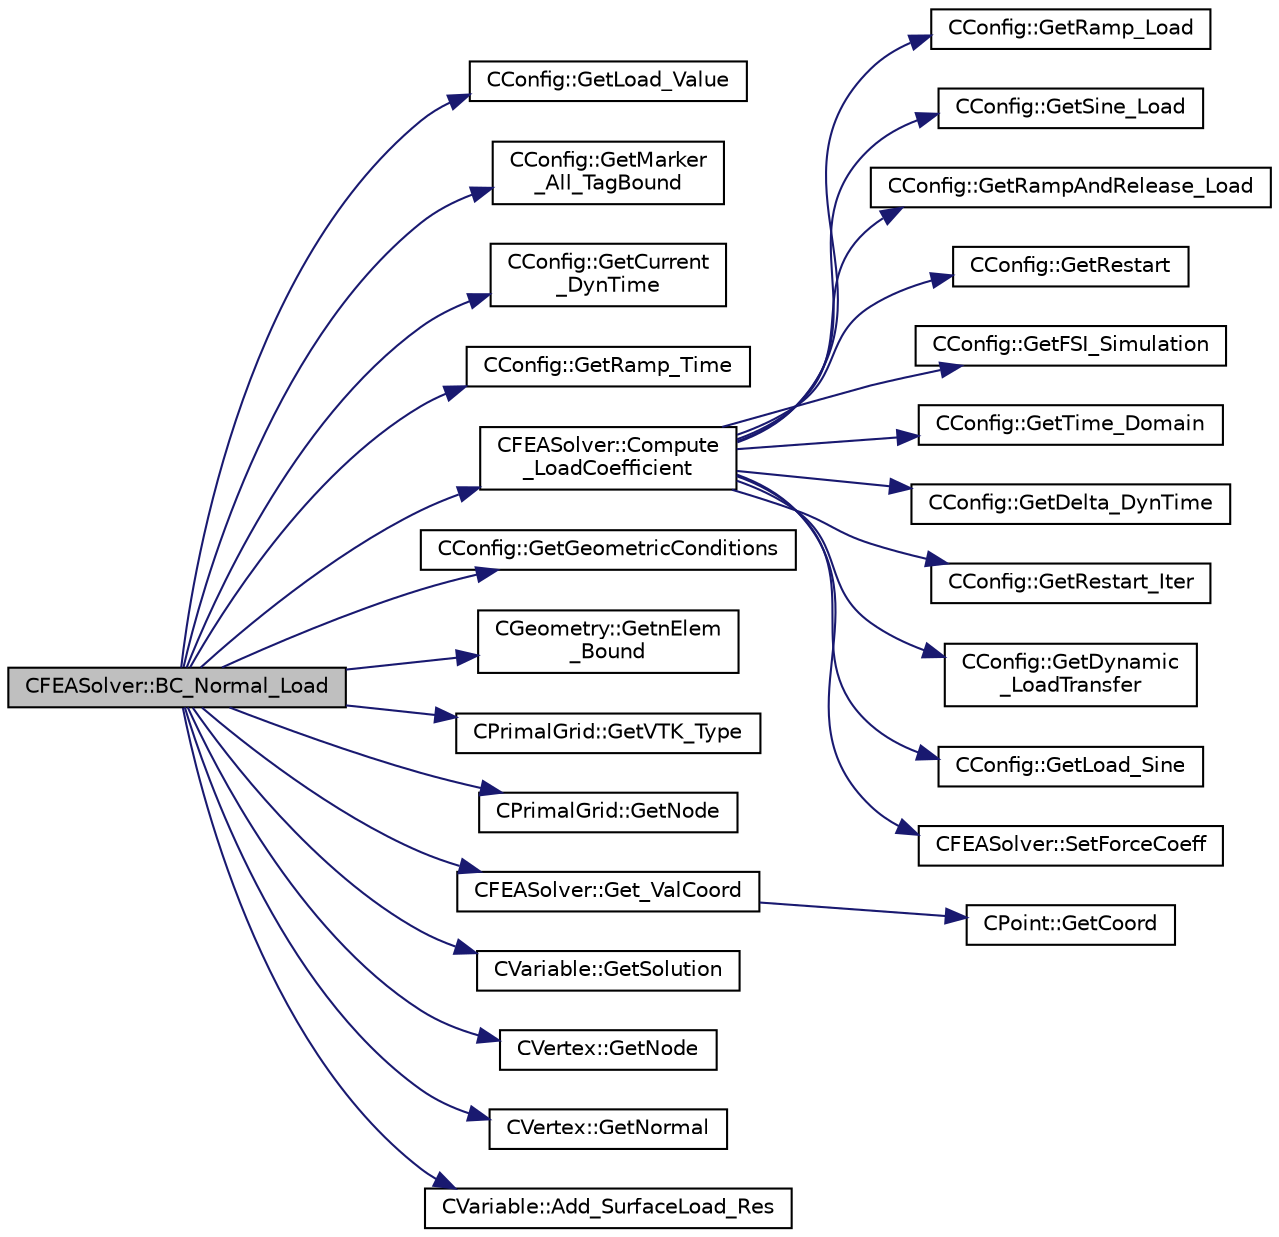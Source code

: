 digraph "CFEASolver::BC_Normal_Load"
{
  edge [fontname="Helvetica",fontsize="10",labelfontname="Helvetica",labelfontsize="10"];
  node [fontname="Helvetica",fontsize="10",shape=record];
  rankdir="LR";
  Node191 [label="CFEASolver::BC_Normal_Load",height=0.2,width=0.4,color="black", fillcolor="grey75", style="filled", fontcolor="black"];
  Node191 -> Node192 [color="midnightblue",fontsize="10",style="solid",fontname="Helvetica"];
  Node192 [label="CConfig::GetLoad_Value",height=0.2,width=0.4,color="black", fillcolor="white", style="filled",URL="$class_c_config.html#acd17eca71d35eb6f2653a6fa35510457",tooltip="Get the force value at an load boundary. "];
  Node191 -> Node193 [color="midnightblue",fontsize="10",style="solid",fontname="Helvetica"];
  Node193 [label="CConfig::GetMarker\l_All_TagBound",height=0.2,width=0.4,color="black", fillcolor="white", style="filled",URL="$class_c_config.html#a967e969a3beb24bb6e57d7036af003be",tooltip="Get the index of the surface defined in the geometry file. "];
  Node191 -> Node194 [color="midnightblue",fontsize="10",style="solid",fontname="Helvetica"];
  Node194 [label="CConfig::GetCurrent\l_DynTime",height=0.2,width=0.4,color="black", fillcolor="white", style="filled",URL="$class_c_config.html#a5584bf1acbe7bfce6e649e81a7c62470",tooltip="If we are prforming an unsteady simulation, there is only one value of the time step for the complete..."];
  Node191 -> Node195 [color="midnightblue",fontsize="10",style="solid",fontname="Helvetica"];
  Node195 [label="CConfig::GetRamp_Time",height=0.2,width=0.4,color="black", fillcolor="white", style="filled",URL="$class_c_config.html#a25cbf98ac2a6de4cb53e1e4b5a37f34e",tooltip="Get the maximum time of the ramp. "];
  Node191 -> Node196 [color="midnightblue",fontsize="10",style="solid",fontname="Helvetica"];
  Node196 [label="CFEASolver::Compute\l_LoadCoefficient",height=0.2,width=0.4,color="black", fillcolor="white", style="filled",URL="$class_c_f_e_a_solver.html#a6ac1e4e9ada22885cf892806b2d83cfc",tooltip="Get multiplier for loads. "];
  Node196 -> Node197 [color="midnightblue",fontsize="10",style="solid",fontname="Helvetica"];
  Node197 [label="CConfig::GetRamp_Load",height=0.2,width=0.4,color="black", fillcolor="white", style="filled",URL="$class_c_config.html#a93b27c413c597aa5e8fff9a95e275351",tooltip="Check if the user wants to apply the load as a ramp. "];
  Node196 -> Node198 [color="midnightblue",fontsize="10",style="solid",fontname="Helvetica"];
  Node198 [label="CConfig::GetSine_Load",height=0.2,width=0.4,color="black", fillcolor="white", style="filled",URL="$class_c_config.html#aaf57d87550cdf1164e44929f15612b9f",tooltip="Check if the user wants to apply the load as a ramp. "];
  Node196 -> Node199 [color="midnightblue",fontsize="10",style="solid",fontname="Helvetica"];
  Node199 [label="CConfig::GetRampAndRelease_Load",height=0.2,width=0.4,color="black", fillcolor="white", style="filled",URL="$class_c_config.html#a0f35b1b9828b3d2d96122c35f75f2edf",tooltip="Check if the user wants to apply the load as a ramp. "];
  Node196 -> Node200 [color="midnightblue",fontsize="10",style="solid",fontname="Helvetica"];
  Node200 [label="CConfig::GetRestart",height=0.2,width=0.4,color="black", fillcolor="white", style="filled",URL="$class_c_config.html#ae2c8a1c09ca98735256b4ed53642ada5",tooltip="Provides the restart information. "];
  Node196 -> Node201 [color="midnightblue",fontsize="10",style="solid",fontname="Helvetica"];
  Node201 [label="CConfig::GetFSI_Simulation",height=0.2,width=0.4,color="black", fillcolor="white", style="filled",URL="$class_c_config.html#a9776c63953c047138e0f81d5b51cd895",tooltip="Check if the simulation we are running is a FSI simulation. "];
  Node196 -> Node202 [color="midnightblue",fontsize="10",style="solid",fontname="Helvetica"];
  Node202 [label="CConfig::GetTime_Domain",height=0.2,width=0.4,color="black", fillcolor="white", style="filled",URL="$class_c_config.html#a6a11350b3c8d7577318be43cda6f7292",tooltip="Check if the multizone problem is solved for time domain. "];
  Node196 -> Node203 [color="midnightblue",fontsize="10",style="solid",fontname="Helvetica"];
  Node203 [label="CConfig::GetDelta_DynTime",height=0.2,width=0.4,color="black", fillcolor="white", style="filled",URL="$class_c_config.html#a878d0706882c22f85903e27e1047b3ea",tooltip="If we are prforming an unsteady simulation, there is only one value of the time step for the complete..."];
  Node196 -> Node204 [color="midnightblue",fontsize="10",style="solid",fontname="Helvetica"];
  Node204 [label="CConfig::GetRestart_Iter",height=0.2,width=0.4,color="black", fillcolor="white", style="filled",URL="$class_c_config.html#adc13797fe94c17845a382dc34f706cfb",tooltip="Get the restart iteration. "];
  Node196 -> Node205 [color="midnightblue",fontsize="10",style="solid",fontname="Helvetica"];
  Node205 [label="CConfig::GetDynamic\l_LoadTransfer",height=0.2,width=0.4,color="black", fillcolor="white", style="filled",URL="$class_c_config.html#aed4b8bf08d79b66e50ac0918c1c58ea7",tooltip="Get the kind of load transfer method we want to use for dynamic problems. "];
  Node196 -> Node206 [color="midnightblue",fontsize="10",style="solid",fontname="Helvetica"];
  Node206 [label="CConfig::GetLoad_Sine",height=0.2,width=0.4,color="black", fillcolor="white", style="filled",URL="$class_c_config.html#a43383a76c60eb52907a4bfb02696ff8d",tooltip="Get the sine load properties. "];
  Node196 -> Node207 [color="midnightblue",fontsize="10",style="solid",fontname="Helvetica"];
  Node207 [label="CFEASolver::SetForceCoeff",height=0.2,width=0.4,color="black", fillcolor="white", style="filled",URL="$class_c_f_e_a_solver.html#a70d1e11a0dadd4344155ab00654d3e17",tooltip="Set the value of the force coefficient history for the history file. "];
  Node191 -> Node208 [color="midnightblue",fontsize="10",style="solid",fontname="Helvetica"];
  Node208 [label="CConfig::GetGeometricConditions",height=0.2,width=0.4,color="black", fillcolor="white", style="filled",URL="$class_c_config.html#ac036c2fe542984a827ea2f21b3b4d4a6",tooltip="Geometric conditions for the structural solver. "];
  Node191 -> Node209 [color="midnightblue",fontsize="10",style="solid",fontname="Helvetica"];
  Node209 [label="CGeometry::GetnElem\l_Bound",height=0.2,width=0.4,color="black", fillcolor="white", style="filled",URL="$class_c_geometry.html#a4b903006a657111168bcfd5ad5ff2a35",tooltip="Get the number of boundary elements. "];
  Node191 -> Node210 [color="midnightblue",fontsize="10",style="solid",fontname="Helvetica"];
  Node210 [label="CPrimalGrid::GetVTK_Type",height=0.2,width=0.4,color="black", fillcolor="white", style="filled",URL="$class_c_primal_grid.html#adb676897e7cf4a83ceb83065e7c6a04f",tooltip="A pure virtual member. "];
  Node191 -> Node211 [color="midnightblue",fontsize="10",style="solid",fontname="Helvetica"];
  Node211 [label="CPrimalGrid::GetNode",height=0.2,width=0.4,color="black", fillcolor="white", style="filled",URL="$class_c_primal_grid.html#a4fc7b6b6ac5025325c7e68fb56fbeef8",tooltip="A pure virtual member. "];
  Node191 -> Node212 [color="midnightblue",fontsize="10",style="solid",fontname="Helvetica"];
  Node212 [label="CFEASolver::Get_ValCoord",height=0.2,width=0.4,color="black", fillcolor="white", style="filled",URL="$class_c_f_e_a_solver.html#aa884a16a0a77d7ff877a564b0ca7206d",tooltip="Get the value of the reference coordinate to set on the element structure. "];
  Node212 -> Node213 [color="midnightblue",fontsize="10",style="solid",fontname="Helvetica"];
  Node213 [label="CPoint::GetCoord",height=0.2,width=0.4,color="black", fillcolor="white", style="filled",URL="$class_c_point.html#a95fe081d22e96e190cb3edcbf0d6525f",tooltip="Get the coordinates dor the control volume. "];
  Node191 -> Node214 [color="midnightblue",fontsize="10",style="solid",fontname="Helvetica"];
  Node214 [label="CVariable::GetSolution",height=0.2,width=0.4,color="black", fillcolor="white", style="filled",URL="$class_c_variable.html#a261483e39c23c1de7cb9aea7e917c121",tooltip="Get the solution. "];
  Node191 -> Node215 [color="midnightblue",fontsize="10",style="solid",fontname="Helvetica"];
  Node215 [label="CVertex::GetNode",height=0.2,width=0.4,color="black", fillcolor="white", style="filled",URL="$class_c_vertex.html#a95c513bf927464157ed96b6c79779a1f",tooltip="Get the node of the vertex. "];
  Node191 -> Node216 [color="midnightblue",fontsize="10",style="solid",fontname="Helvetica"];
  Node216 [label="CVertex::GetNormal",height=0.2,width=0.4,color="black", fillcolor="white", style="filled",URL="$class_c_vertex.html#a0d289163c6f3384822fcb9ae86fc1c39",tooltip="Copy the the normal vector of a face. "];
  Node191 -> Node217 [color="midnightblue",fontsize="10",style="solid",fontname="Helvetica"];
  Node217 [label="CVariable::Add_SurfaceLoad_Res",height=0.2,width=0.4,color="black", fillcolor="white", style="filled",URL="$class_c_variable.html#a864225c063788816b003bd631e8a6c93",tooltip="A virtual member. "];
}
